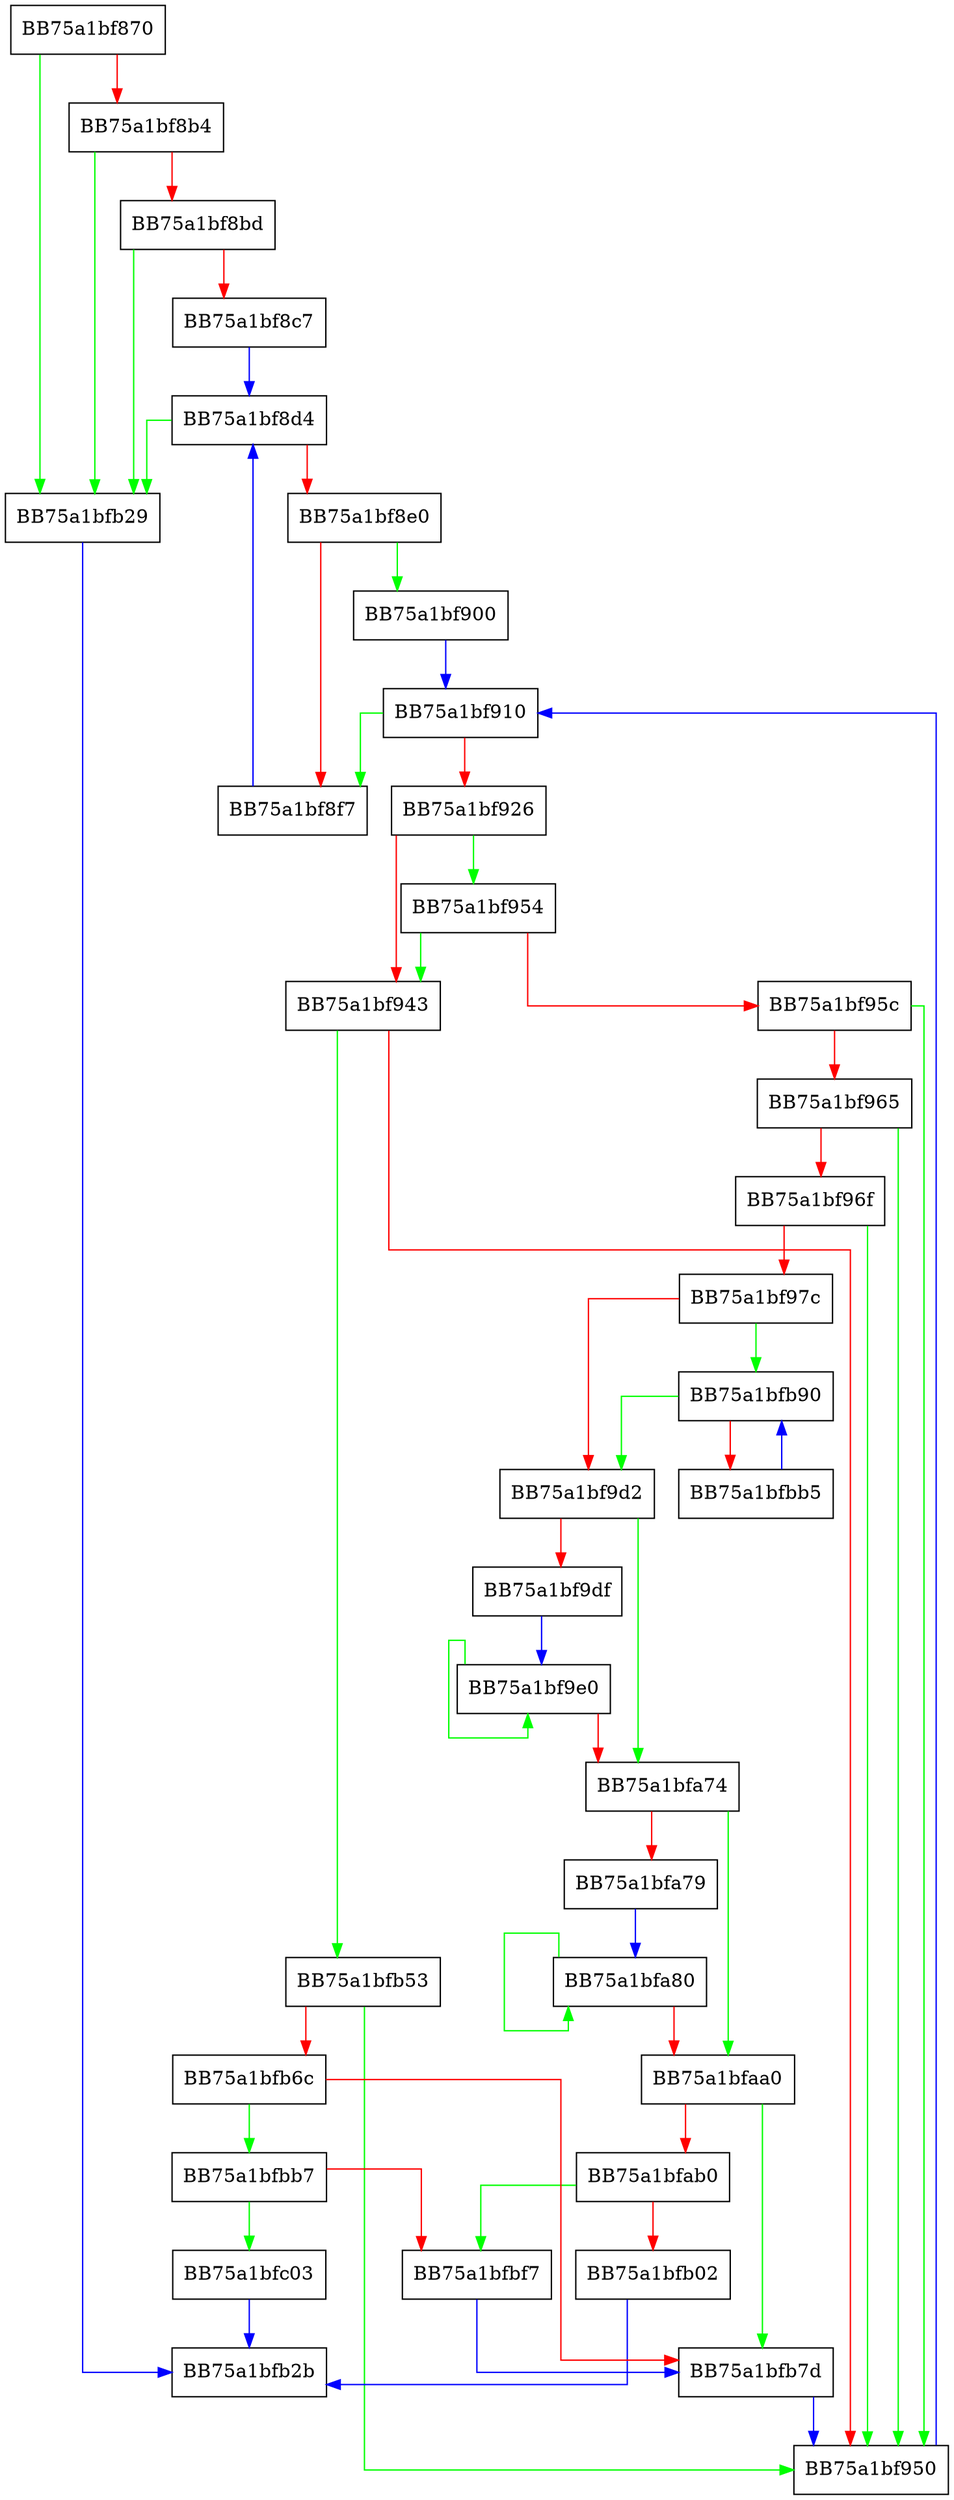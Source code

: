 digraph bootsigsearch {
  node [shape="box"];
  graph [splines=ortho];
  BB75a1bf870 -> BB75a1bfb29 [color="green"];
  BB75a1bf870 -> BB75a1bf8b4 [color="red"];
  BB75a1bf8b4 -> BB75a1bfb29 [color="green"];
  BB75a1bf8b4 -> BB75a1bf8bd [color="red"];
  BB75a1bf8bd -> BB75a1bfb29 [color="green"];
  BB75a1bf8bd -> BB75a1bf8c7 [color="red"];
  BB75a1bf8c7 -> BB75a1bf8d4 [color="blue"];
  BB75a1bf8d4 -> BB75a1bfb29 [color="green"];
  BB75a1bf8d4 -> BB75a1bf8e0 [color="red"];
  BB75a1bf8e0 -> BB75a1bf900 [color="green"];
  BB75a1bf8e0 -> BB75a1bf8f7 [color="red"];
  BB75a1bf8f7 -> BB75a1bf8d4 [color="blue"];
  BB75a1bf900 -> BB75a1bf910 [color="blue"];
  BB75a1bf910 -> BB75a1bf8f7 [color="green"];
  BB75a1bf910 -> BB75a1bf926 [color="red"];
  BB75a1bf926 -> BB75a1bf954 [color="green"];
  BB75a1bf926 -> BB75a1bf943 [color="red"];
  BB75a1bf943 -> BB75a1bfb53 [color="green"];
  BB75a1bf943 -> BB75a1bf950 [color="red"];
  BB75a1bf950 -> BB75a1bf910 [color="blue"];
  BB75a1bf954 -> BB75a1bf943 [color="green"];
  BB75a1bf954 -> BB75a1bf95c [color="red"];
  BB75a1bf95c -> BB75a1bf950 [color="green"];
  BB75a1bf95c -> BB75a1bf965 [color="red"];
  BB75a1bf965 -> BB75a1bf950 [color="green"];
  BB75a1bf965 -> BB75a1bf96f [color="red"];
  BB75a1bf96f -> BB75a1bf950 [color="green"];
  BB75a1bf96f -> BB75a1bf97c [color="red"];
  BB75a1bf97c -> BB75a1bfb90 [color="green"];
  BB75a1bf97c -> BB75a1bf9d2 [color="red"];
  BB75a1bf9d2 -> BB75a1bfa74 [color="green"];
  BB75a1bf9d2 -> BB75a1bf9df [color="red"];
  BB75a1bf9df -> BB75a1bf9e0 [color="blue"];
  BB75a1bf9e0 -> BB75a1bf9e0 [color="green"];
  BB75a1bf9e0 -> BB75a1bfa74 [color="red"];
  BB75a1bfa74 -> BB75a1bfaa0 [color="green"];
  BB75a1bfa74 -> BB75a1bfa79 [color="red"];
  BB75a1bfa79 -> BB75a1bfa80 [color="blue"];
  BB75a1bfa80 -> BB75a1bfa80 [color="green"];
  BB75a1bfa80 -> BB75a1bfaa0 [color="red"];
  BB75a1bfaa0 -> BB75a1bfb7d [color="green"];
  BB75a1bfaa0 -> BB75a1bfab0 [color="red"];
  BB75a1bfab0 -> BB75a1bfbf7 [color="green"];
  BB75a1bfab0 -> BB75a1bfb02 [color="red"];
  BB75a1bfb02 -> BB75a1bfb2b [color="blue"];
  BB75a1bfb29 -> BB75a1bfb2b [color="blue"];
  BB75a1bfb53 -> BB75a1bf950 [color="green"];
  BB75a1bfb53 -> BB75a1bfb6c [color="red"];
  BB75a1bfb6c -> BB75a1bfbb7 [color="green"];
  BB75a1bfb6c -> BB75a1bfb7d [color="red"];
  BB75a1bfb7d -> BB75a1bf950 [color="blue"];
  BB75a1bfb90 -> BB75a1bf9d2 [color="green"];
  BB75a1bfb90 -> BB75a1bfbb5 [color="red"];
  BB75a1bfbb5 -> BB75a1bfb90 [color="blue"];
  BB75a1bfbb7 -> BB75a1bfc03 [color="green"];
  BB75a1bfbb7 -> BB75a1bfbf7 [color="red"];
  BB75a1bfbf7 -> BB75a1bfb7d [color="blue"];
  BB75a1bfc03 -> BB75a1bfb2b [color="blue"];
}